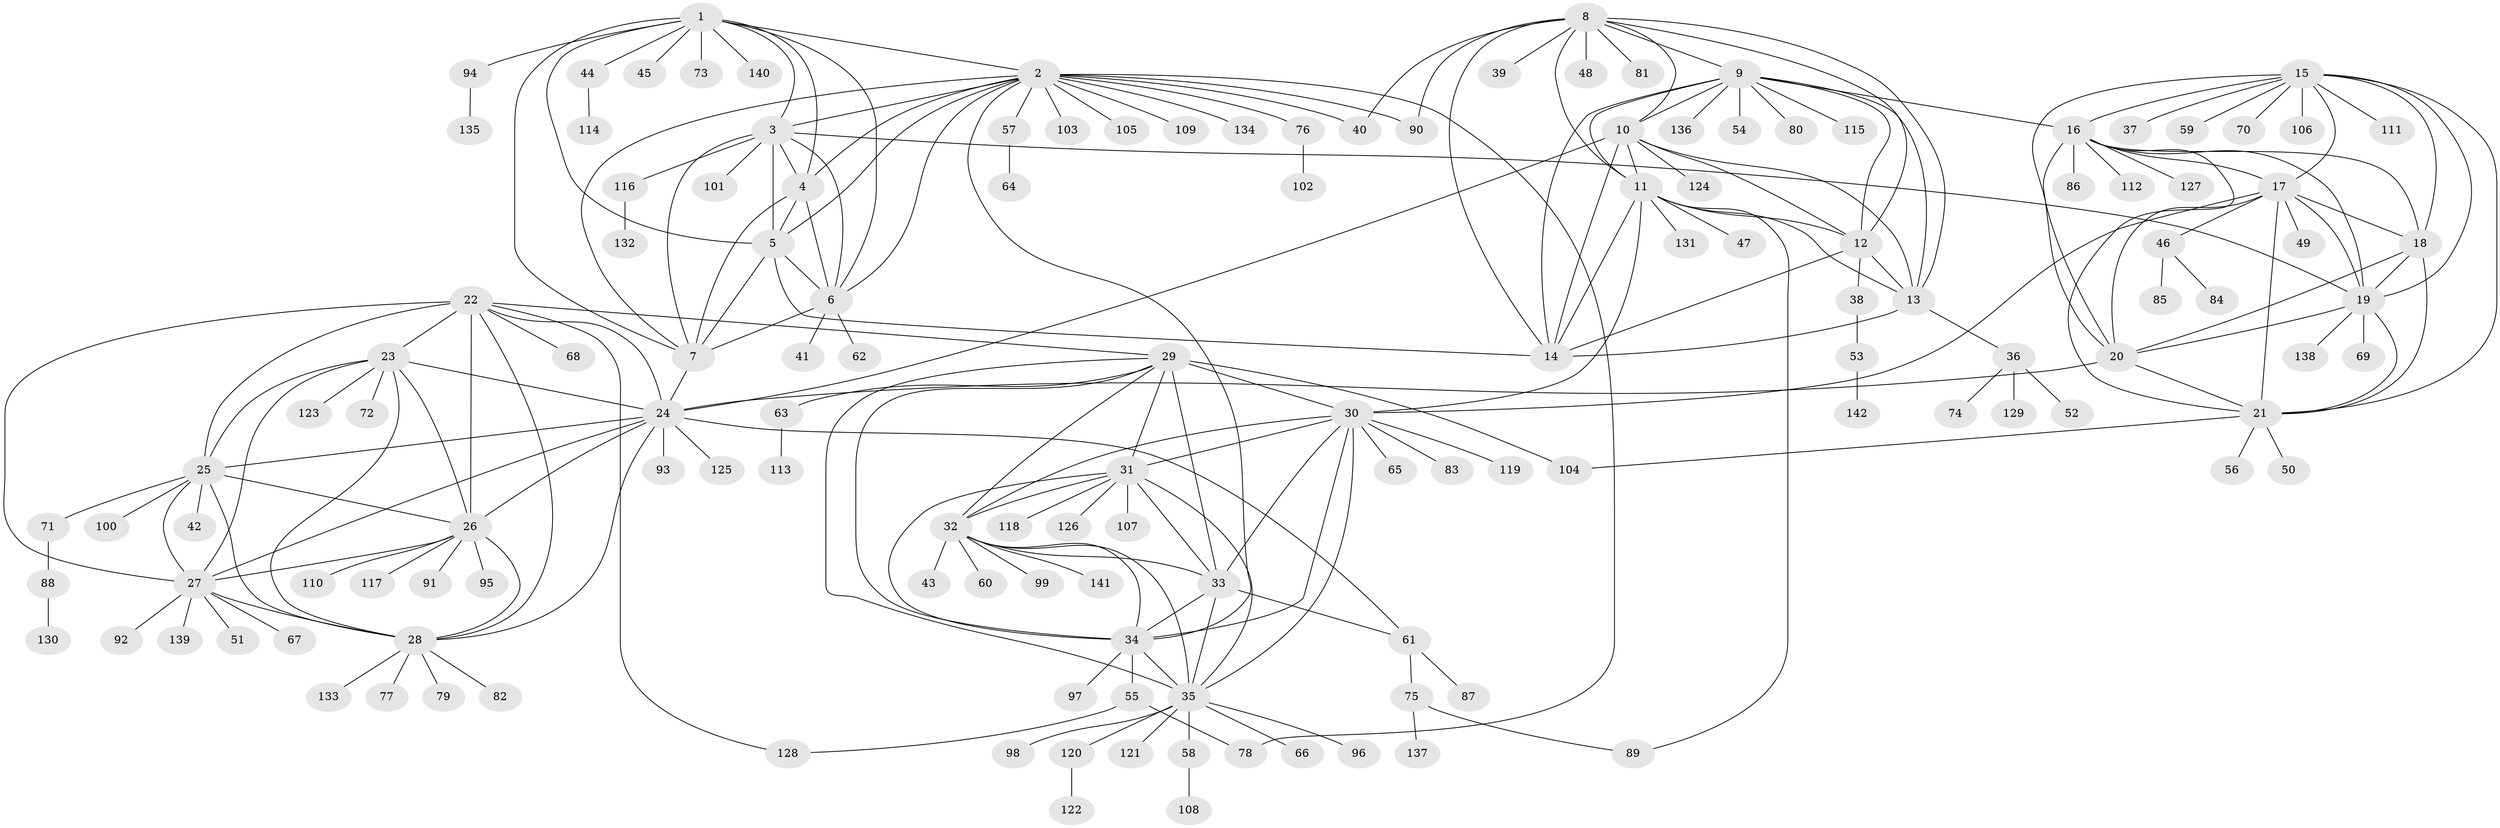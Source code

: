 // Generated by graph-tools (version 1.1) at 2025/11/02/27/25 16:11:36]
// undirected, 142 vertices, 229 edges
graph export_dot {
graph [start="1"]
  node [color=gray90,style=filled];
  1;
  2;
  3;
  4;
  5;
  6;
  7;
  8;
  9;
  10;
  11;
  12;
  13;
  14;
  15;
  16;
  17;
  18;
  19;
  20;
  21;
  22;
  23;
  24;
  25;
  26;
  27;
  28;
  29;
  30;
  31;
  32;
  33;
  34;
  35;
  36;
  37;
  38;
  39;
  40;
  41;
  42;
  43;
  44;
  45;
  46;
  47;
  48;
  49;
  50;
  51;
  52;
  53;
  54;
  55;
  56;
  57;
  58;
  59;
  60;
  61;
  62;
  63;
  64;
  65;
  66;
  67;
  68;
  69;
  70;
  71;
  72;
  73;
  74;
  75;
  76;
  77;
  78;
  79;
  80;
  81;
  82;
  83;
  84;
  85;
  86;
  87;
  88;
  89;
  90;
  91;
  92;
  93;
  94;
  95;
  96;
  97;
  98;
  99;
  100;
  101;
  102;
  103;
  104;
  105;
  106;
  107;
  108;
  109;
  110;
  111;
  112;
  113;
  114;
  115;
  116;
  117;
  118;
  119;
  120;
  121;
  122;
  123;
  124;
  125;
  126;
  127;
  128;
  129;
  130;
  131;
  132;
  133;
  134;
  135;
  136;
  137;
  138;
  139;
  140;
  141;
  142;
  1 -- 2;
  1 -- 3;
  1 -- 4;
  1 -- 5;
  1 -- 6;
  1 -- 7;
  1 -- 44;
  1 -- 45;
  1 -- 73;
  1 -- 94;
  1 -- 140;
  2 -- 3;
  2 -- 4;
  2 -- 5;
  2 -- 6;
  2 -- 7;
  2 -- 34;
  2 -- 40;
  2 -- 57;
  2 -- 76;
  2 -- 78;
  2 -- 90;
  2 -- 103;
  2 -- 105;
  2 -- 109;
  2 -- 134;
  3 -- 4;
  3 -- 5;
  3 -- 6;
  3 -- 7;
  3 -- 19;
  3 -- 101;
  3 -- 116;
  4 -- 5;
  4 -- 6;
  4 -- 7;
  5 -- 6;
  5 -- 7;
  5 -- 14;
  6 -- 7;
  6 -- 41;
  6 -- 62;
  7 -- 24;
  8 -- 9;
  8 -- 10;
  8 -- 11;
  8 -- 12;
  8 -- 13;
  8 -- 14;
  8 -- 39;
  8 -- 40;
  8 -- 48;
  8 -- 81;
  8 -- 90;
  9 -- 10;
  9 -- 11;
  9 -- 12;
  9 -- 13;
  9 -- 14;
  9 -- 16;
  9 -- 54;
  9 -- 80;
  9 -- 115;
  9 -- 136;
  10 -- 11;
  10 -- 12;
  10 -- 13;
  10 -- 14;
  10 -- 24;
  10 -- 124;
  11 -- 12;
  11 -- 13;
  11 -- 14;
  11 -- 30;
  11 -- 47;
  11 -- 89;
  11 -- 131;
  12 -- 13;
  12 -- 14;
  12 -- 38;
  13 -- 14;
  13 -- 36;
  15 -- 16;
  15 -- 17;
  15 -- 18;
  15 -- 19;
  15 -- 20;
  15 -- 21;
  15 -- 37;
  15 -- 59;
  15 -- 70;
  15 -- 106;
  15 -- 111;
  16 -- 17;
  16 -- 18;
  16 -- 19;
  16 -- 20;
  16 -- 21;
  16 -- 86;
  16 -- 112;
  16 -- 127;
  17 -- 18;
  17 -- 19;
  17 -- 20;
  17 -- 21;
  17 -- 30;
  17 -- 46;
  17 -- 49;
  18 -- 19;
  18 -- 20;
  18 -- 21;
  19 -- 20;
  19 -- 21;
  19 -- 69;
  19 -- 138;
  20 -- 21;
  20 -- 24;
  21 -- 50;
  21 -- 56;
  21 -- 104;
  22 -- 23;
  22 -- 24;
  22 -- 25;
  22 -- 26;
  22 -- 27;
  22 -- 28;
  22 -- 29;
  22 -- 68;
  22 -- 128;
  23 -- 24;
  23 -- 25;
  23 -- 26;
  23 -- 27;
  23 -- 28;
  23 -- 72;
  23 -- 123;
  24 -- 25;
  24 -- 26;
  24 -- 27;
  24 -- 28;
  24 -- 61;
  24 -- 93;
  24 -- 125;
  25 -- 26;
  25 -- 27;
  25 -- 28;
  25 -- 42;
  25 -- 71;
  25 -- 100;
  26 -- 27;
  26 -- 28;
  26 -- 91;
  26 -- 95;
  26 -- 110;
  26 -- 117;
  27 -- 28;
  27 -- 51;
  27 -- 67;
  27 -- 92;
  27 -- 139;
  28 -- 77;
  28 -- 79;
  28 -- 82;
  28 -- 133;
  29 -- 30;
  29 -- 31;
  29 -- 32;
  29 -- 33;
  29 -- 34;
  29 -- 35;
  29 -- 63;
  29 -- 104;
  30 -- 31;
  30 -- 32;
  30 -- 33;
  30 -- 34;
  30 -- 35;
  30 -- 65;
  30 -- 83;
  30 -- 119;
  31 -- 32;
  31 -- 33;
  31 -- 34;
  31 -- 35;
  31 -- 107;
  31 -- 118;
  31 -- 126;
  32 -- 33;
  32 -- 34;
  32 -- 35;
  32 -- 43;
  32 -- 60;
  32 -- 99;
  32 -- 141;
  33 -- 34;
  33 -- 35;
  33 -- 61;
  34 -- 35;
  34 -- 55;
  34 -- 97;
  35 -- 58;
  35 -- 66;
  35 -- 96;
  35 -- 98;
  35 -- 120;
  35 -- 121;
  36 -- 52;
  36 -- 74;
  36 -- 129;
  38 -- 53;
  44 -- 114;
  46 -- 84;
  46 -- 85;
  53 -- 142;
  55 -- 78;
  55 -- 128;
  57 -- 64;
  58 -- 108;
  61 -- 75;
  61 -- 87;
  63 -- 113;
  71 -- 88;
  75 -- 89;
  75 -- 137;
  76 -- 102;
  88 -- 130;
  94 -- 135;
  116 -- 132;
  120 -- 122;
}
